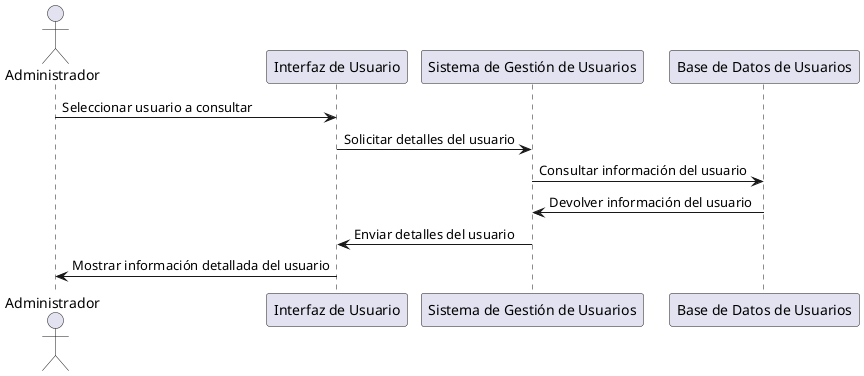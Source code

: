 @startuml
actor Administrador
participant "Interfaz de Usuario" as UI
participant "Sistema de Gestión de Usuarios" as Sistema
participant "Base de Datos de Usuarios" as BD

Administrador -> UI: Seleccionar usuario a consultar
UI -> Sistema: Solicitar detalles del usuario
Sistema -> BD: Consultar información del usuario
BD -> Sistema: Devolver información del usuario
Sistema -> UI: Enviar detalles del usuario
UI -> Administrador: Mostrar información detallada del usuario
@enduml
